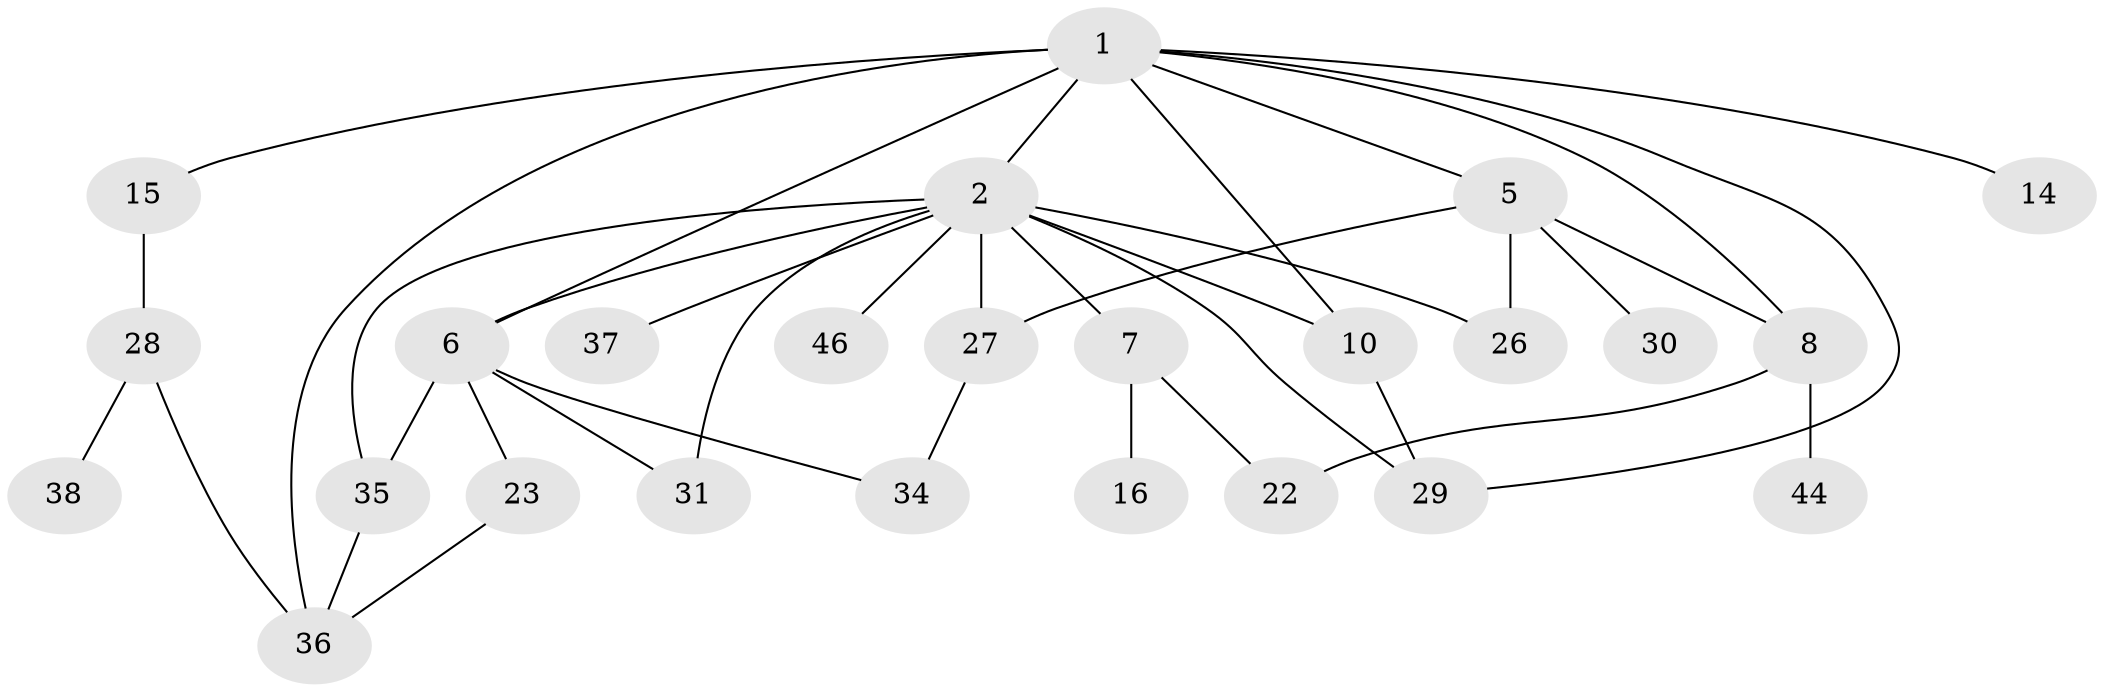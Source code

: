 // original degree distribution, {5: 0.04, 6: 0.06, 4: 0.08, 3: 0.32, 2: 0.38, 1: 0.12}
// Generated by graph-tools (version 1.1) at 2025/17/03/04/25 18:17:07]
// undirected, 25 vertices, 38 edges
graph export_dot {
graph [start="1"]
  node [color=gray90,style=filled];
  1 [super="+4"];
  2 [super="+41+13+3"];
  5 [super="+12"];
  6 [super="+11"];
  7 [super="+9"];
  8 [super="+20+18"];
  10 [super="+32+42"];
  14;
  15;
  16 [super="+24"];
  22;
  23;
  26;
  27 [super="+40"];
  28;
  29;
  30;
  31;
  34;
  35 [super="+43"];
  36 [super="+45"];
  37;
  38;
  44;
  46;
  1 -- 2 [weight=2];
  1 -- 8;
  1 -- 14;
  1 -- 29;
  1 -- 5;
  1 -- 10;
  1 -- 15;
  1 -- 36;
  1 -- 6;
  2 -- 7 [weight=2];
  2 -- 31;
  2 -- 29;
  2 -- 46 [weight=2];
  2 -- 35;
  2 -- 37 [weight=2];
  2 -- 6;
  2 -- 10;
  2 -- 26;
  2 -- 27;
  5 -- 27;
  5 -- 30;
  5 -- 8;
  5 -- 26;
  6 -- 34;
  6 -- 35;
  6 -- 23;
  6 -- 31;
  7 -- 16;
  7 -- 22;
  8 -- 44 [weight=2];
  8 -- 22;
  10 -- 29;
  15 -- 28;
  23 -- 36;
  27 -- 34;
  28 -- 36;
  28 -- 38;
  35 -- 36;
}

